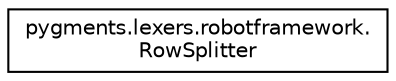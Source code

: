 digraph "Graphical Class Hierarchy"
{
 // LATEX_PDF_SIZE
  edge [fontname="Helvetica",fontsize="10",labelfontname="Helvetica",labelfontsize="10"];
  node [fontname="Helvetica",fontsize="10",shape=record];
  rankdir="LR";
  Node0 [label="pygments.lexers.robotframework.\lRowSplitter",height=0.2,width=0.4,color="black", fillcolor="white", style="filled",URL="$classpygments_1_1lexers_1_1robotframework_1_1RowSplitter.html",tooltip=" "];
}
